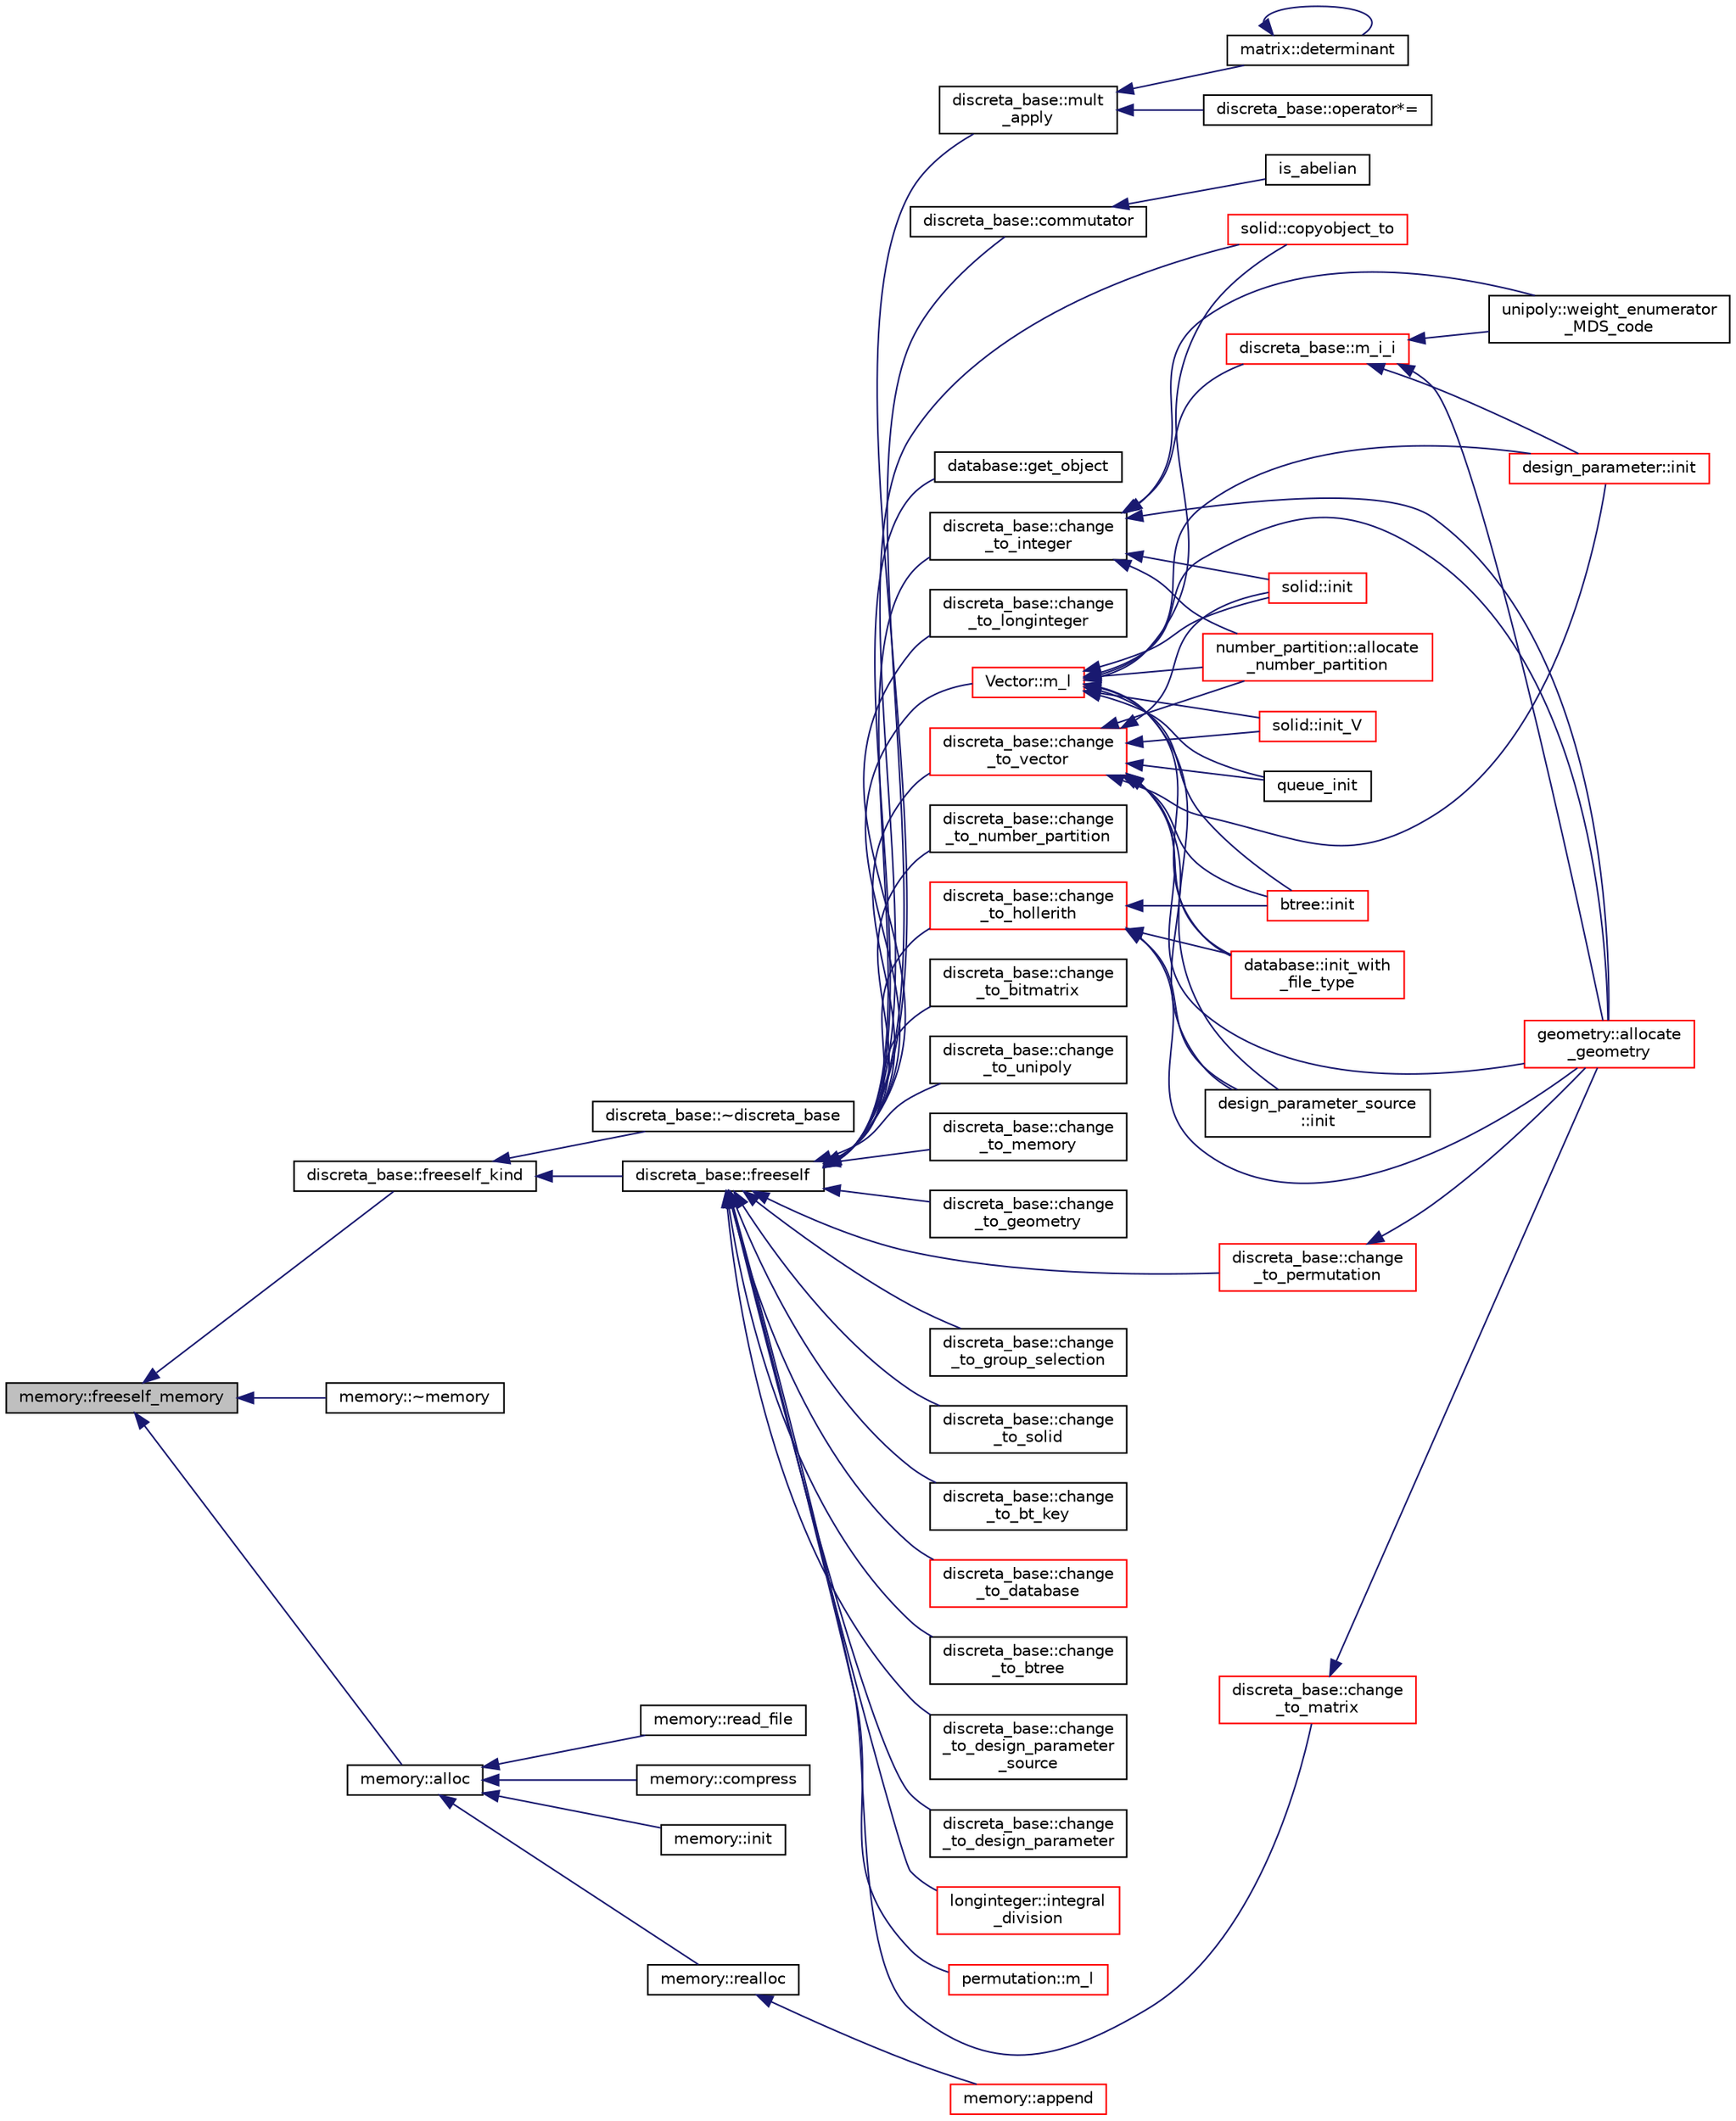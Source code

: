 digraph "memory::freeself_memory"
{
  edge [fontname="Helvetica",fontsize="10",labelfontname="Helvetica",labelfontsize="10"];
  node [fontname="Helvetica",fontsize="10",shape=record];
  rankdir="LR";
  Node239 [label="memory::freeself_memory",height=0.2,width=0.4,color="black", fillcolor="grey75", style="filled", fontcolor="black"];
  Node239 -> Node240 [dir="back",color="midnightblue",fontsize="10",style="solid",fontname="Helvetica"];
  Node240 [label="discreta_base::freeself_kind",height=0.2,width=0.4,color="black", fillcolor="white", style="filled",URL="$d7/d71/classdiscreta__base.html#a63a23ada2165b3838fab719ed458cec8"];
  Node240 -> Node241 [dir="back",color="midnightblue",fontsize="10",style="solid",fontname="Helvetica"];
  Node241 [label="discreta_base::~discreta_base",height=0.2,width=0.4,color="black", fillcolor="white", style="filled",URL="$d7/d71/classdiscreta__base.html#a14df6915d3622e941d8bd541a6818d0e"];
  Node240 -> Node242 [dir="back",color="midnightblue",fontsize="10",style="solid",fontname="Helvetica"];
  Node242 [label="discreta_base::freeself",height=0.2,width=0.4,color="black", fillcolor="white", style="filled",URL="$d7/d71/classdiscreta__base.html#a9a3c9501a562293b5667c11b9174d6e5"];
  Node242 -> Node243 [dir="back",color="midnightblue",fontsize="10",style="solid",fontname="Helvetica"];
  Node243 [label="discreta_base::mult\l_apply",height=0.2,width=0.4,color="black", fillcolor="white", style="filled",URL="$d7/d71/classdiscreta__base.html#a301b8d0527d3a60ba410bba87446f490"];
  Node243 -> Node244 [dir="back",color="midnightblue",fontsize="10",style="solid",fontname="Helvetica"];
  Node244 [label="discreta_base::operator*=",height=0.2,width=0.4,color="black", fillcolor="white", style="filled",URL="$d7/d71/classdiscreta__base.html#a26a19fcfe00422fe1d8a66d5b1b4a60a"];
  Node243 -> Node245 [dir="back",color="midnightblue",fontsize="10",style="solid",fontname="Helvetica"];
  Node245 [label="matrix::determinant",height=0.2,width=0.4,color="black", fillcolor="white", style="filled",URL="$d1/d8d/classmatrix.html#a75adb25c9f8753f1b81eafe4464b272a"];
  Node245 -> Node245 [dir="back",color="midnightblue",fontsize="10",style="solid",fontname="Helvetica"];
  Node242 -> Node246 [dir="back",color="midnightblue",fontsize="10",style="solid",fontname="Helvetica"];
  Node246 [label="discreta_base::commutator",height=0.2,width=0.4,color="black", fillcolor="white", style="filled",URL="$d7/d71/classdiscreta__base.html#a1d0bb4144e3eb15aaf877a0cea656c00"];
  Node246 -> Node247 [dir="back",color="midnightblue",fontsize="10",style="solid",fontname="Helvetica"];
  Node247 [label="is_abelian",height=0.2,width=0.4,color="black", fillcolor="white", style="filled",URL="$d0/dd3/perm__group__gens_8_c.html#ac0291199b2706f0eb554ae24d2e7cefc"];
  Node242 -> Node248 [dir="back",color="midnightblue",fontsize="10",style="solid",fontname="Helvetica"];
  Node248 [label="database::get_object",height=0.2,width=0.4,color="black", fillcolor="white", style="filled",URL="$db/d72/classdatabase.html#af183761e73fedbd560d9545a36060efc"];
  Node242 -> Node249 [dir="back",color="midnightblue",fontsize="10",style="solid",fontname="Helvetica"];
  Node249 [label="discreta_base::change\l_to_integer",height=0.2,width=0.4,color="black", fillcolor="white", style="filled",URL="$d7/d71/classdiscreta__base.html#a58a5a5bd8f8e6f2dd7b4483b66dc7bb9"];
  Node249 -> Node250 [dir="back",color="midnightblue",fontsize="10",style="solid",fontname="Helvetica"];
  Node250 [label="discreta_base::m_i_i",height=0.2,width=0.4,color="red", fillcolor="white", style="filled",URL="$d7/d71/classdiscreta__base.html#aa231464a9d4bc233f66608021c9ad997"];
  Node250 -> Node271 [dir="back",color="midnightblue",fontsize="10",style="solid",fontname="Helvetica"];
  Node271 [label="design_parameter::init",height=0.2,width=0.4,color="red", fillcolor="white", style="filled",URL="$da/d94/classdesign__parameter.html#af77829be8d9058a84169c36143307b5d"];
  Node250 -> Node399 [dir="back",color="midnightblue",fontsize="10",style="solid",fontname="Helvetica"];
  Node399 [label="geometry::allocate\l_geometry",height=0.2,width=0.4,color="red", fillcolor="white", style="filled",URL="$da/d44/classgeometry.html#a243e84ff38207957ad5976020c19a033"];
  Node250 -> Node415 [dir="back",color="midnightblue",fontsize="10",style="solid",fontname="Helvetica"];
  Node415 [label="unipoly::weight_enumerator\l_MDS_code",height=0.2,width=0.4,color="black", fillcolor="white", style="filled",URL="$d1/d89/classunipoly.html#ad9a4b7b883285271fc39528f74755a07"];
  Node249 -> Node399 [dir="back",color="midnightblue",fontsize="10",style="solid",fontname="Helvetica"];
  Node249 -> Node510 [dir="back",color="midnightblue",fontsize="10",style="solid",fontname="Helvetica"];
  Node510 [label="number_partition::allocate\l_number_partition",height=0.2,width=0.4,color="red", fillcolor="white", style="filled",URL="$df/d50/classnumber__partition.html#a3c5649dc95f5ca53df4b0c58de6c1dc5"];
  Node249 -> Node511 [dir="back",color="midnightblue",fontsize="10",style="solid",fontname="Helvetica"];
  Node511 [label="solid::init",height=0.2,width=0.4,color="red", fillcolor="white", style="filled",URL="$d8/def/classsolid.html#afc711954316958b35630fbc8542bcd05"];
  Node249 -> Node415 [dir="back",color="midnightblue",fontsize="10",style="solid",fontname="Helvetica"];
  Node242 -> Node513 [dir="back",color="midnightblue",fontsize="10",style="solid",fontname="Helvetica"];
  Node513 [label="discreta_base::change\l_to_longinteger",height=0.2,width=0.4,color="black", fillcolor="white", style="filled",URL="$d7/d71/classdiscreta__base.html#aa65b4b95b89b1df5ff8e0ef944e598a9"];
  Node242 -> Node514 [dir="back",color="midnightblue",fontsize="10",style="solid",fontname="Helvetica"];
  Node514 [label="discreta_base::change\l_to_vector",height=0.2,width=0.4,color="red", fillcolor="white", style="filled",URL="$d7/d71/classdiscreta__base.html#a66186d19c55ad54af11e2a040a763c38"];
  Node514 -> Node472 [dir="back",color="midnightblue",fontsize="10",style="solid",fontname="Helvetica"];
  Node472 [label="btree::init",height=0.2,width=0.4,color="red", fillcolor="white", style="filled",URL="$dd/db0/classbtree.html#a3c88706e9886f1f9bc142b511aeab642"];
  Node514 -> Node515 [dir="back",color="midnightblue",fontsize="10",style="solid",fontname="Helvetica"];
  Node515 [label="database::init_with\l_file_type",height=0.2,width=0.4,color="red", fillcolor="white", style="filled",URL="$db/d72/classdatabase.html#a3b7a27f69a64812a6bfd765158d62476"];
  Node514 -> Node271 [dir="back",color="midnightblue",fontsize="10",style="solid",fontname="Helvetica"];
  Node514 -> Node473 [dir="back",color="midnightblue",fontsize="10",style="solid",fontname="Helvetica"];
  Node473 [label="design_parameter_source\l::init",height=0.2,width=0.4,color="black", fillcolor="white", style="filled",URL="$df/d4b/classdesign__parameter__source.html#afccf1773adfffec18fd96efaec208b93"];
  Node514 -> Node399 [dir="back",color="midnightblue",fontsize="10",style="solid",fontname="Helvetica"];
  Node514 -> Node299 [dir="back",color="midnightblue",fontsize="10",style="solid",fontname="Helvetica"];
  Node299 [label="queue_init",height=0.2,width=0.4,color="black", fillcolor="white", style="filled",URL="$d3/d72/global_8_c.html#a5fc0dec58681e5be05ad2041d536a7b7"];
  Node514 -> Node510 [dir="back",color="midnightblue",fontsize="10",style="solid",fontname="Helvetica"];
  Node514 -> Node511 [dir="back",color="midnightblue",fontsize="10",style="solid",fontname="Helvetica"];
  Node514 -> Node481 [dir="back",color="midnightblue",fontsize="10",style="solid",fontname="Helvetica"];
  Node481 [label="solid::init_V",height=0.2,width=0.4,color="red", fillcolor="white", style="filled",URL="$d8/def/classsolid.html#a0b156ca77a137dc8aa94ab22d048e542"];
  Node242 -> Node517 [dir="back",color="midnightblue",fontsize="10",style="solid",fontname="Helvetica"];
  Node517 [label="discreta_base::change\l_to_permutation",height=0.2,width=0.4,color="red", fillcolor="white", style="filled",URL="$d7/d71/classdiscreta__base.html#a38e11ff129ddc29d67b54520e9a0a538"];
  Node517 -> Node399 [dir="back",color="midnightblue",fontsize="10",style="solid",fontname="Helvetica"];
  Node242 -> Node520 [dir="back",color="midnightblue",fontsize="10",style="solid",fontname="Helvetica"];
  Node520 [label="discreta_base::change\l_to_number_partition",height=0.2,width=0.4,color="black", fillcolor="white", style="filled",URL="$d7/d71/classdiscreta__base.html#a15be55441d3768c506bf9faabeef9b5b"];
  Node242 -> Node521 [dir="back",color="midnightblue",fontsize="10",style="solid",fontname="Helvetica"];
  Node521 [label="discreta_base::change\l_to_matrix",height=0.2,width=0.4,color="red", fillcolor="white", style="filled",URL="$d7/d71/classdiscreta__base.html#a51f1aaa0764c4161c0dbd981091ca5cb"];
  Node521 -> Node399 [dir="back",color="midnightblue",fontsize="10",style="solid",fontname="Helvetica"];
  Node242 -> Node523 [dir="back",color="midnightblue",fontsize="10",style="solid",fontname="Helvetica"];
  Node523 [label="discreta_base::change\l_to_bitmatrix",height=0.2,width=0.4,color="black", fillcolor="white", style="filled",URL="$d7/d71/classdiscreta__base.html#adcb7fdf185f23731b42c96488599919e"];
  Node242 -> Node524 [dir="back",color="midnightblue",fontsize="10",style="solid",fontname="Helvetica"];
  Node524 [label="discreta_base::change\l_to_unipoly",height=0.2,width=0.4,color="black", fillcolor="white", style="filled",URL="$d7/d71/classdiscreta__base.html#a436a1d89a0e7a13ba1ad0ff5813c03ed"];
  Node242 -> Node525 [dir="back",color="midnightblue",fontsize="10",style="solid",fontname="Helvetica"];
  Node525 [label="discreta_base::change\l_to_memory",height=0.2,width=0.4,color="black", fillcolor="white", style="filled",URL="$d7/d71/classdiscreta__base.html#a21a76b868e94f17a6579997f0a50a006"];
  Node242 -> Node526 [dir="back",color="midnightblue",fontsize="10",style="solid",fontname="Helvetica"];
  Node526 [label="discreta_base::change\l_to_geometry",height=0.2,width=0.4,color="black", fillcolor="white", style="filled",URL="$d7/d71/classdiscreta__base.html#a5a3efbeeb01c41259b91ed2d87bfcbb2"];
  Node242 -> Node527 [dir="back",color="midnightblue",fontsize="10",style="solid",fontname="Helvetica"];
  Node527 [label="discreta_base::change\l_to_hollerith",height=0.2,width=0.4,color="red", fillcolor="white", style="filled",URL="$d7/d71/classdiscreta__base.html#a10f410adc814d4568e3b0f84550c4ca1"];
  Node527 -> Node472 [dir="back",color="midnightblue",fontsize="10",style="solid",fontname="Helvetica"];
  Node527 -> Node515 [dir="back",color="midnightblue",fontsize="10",style="solid",fontname="Helvetica"];
  Node527 -> Node473 [dir="back",color="midnightblue",fontsize="10",style="solid",fontname="Helvetica"];
  Node527 -> Node399 [dir="back",color="midnightblue",fontsize="10",style="solid",fontname="Helvetica"];
  Node242 -> Node528 [dir="back",color="midnightblue",fontsize="10",style="solid",fontname="Helvetica"];
  Node528 [label="discreta_base::change\l_to_group_selection",height=0.2,width=0.4,color="black", fillcolor="white", style="filled",URL="$d7/d71/classdiscreta__base.html#a6b269515e796a08da4db719ae2dbdca9"];
  Node242 -> Node529 [dir="back",color="midnightblue",fontsize="10",style="solid",fontname="Helvetica"];
  Node529 [label="discreta_base::change\l_to_solid",height=0.2,width=0.4,color="black", fillcolor="white", style="filled",URL="$d7/d71/classdiscreta__base.html#adb0b11a85434f969b3895cb46b67e8c2"];
  Node242 -> Node530 [dir="back",color="midnightblue",fontsize="10",style="solid",fontname="Helvetica"];
  Node530 [label="discreta_base::change\l_to_bt_key",height=0.2,width=0.4,color="black", fillcolor="white", style="filled",URL="$d7/d71/classdiscreta__base.html#af08930510236fe08941bb5c1e4768fe9"];
  Node242 -> Node531 [dir="back",color="midnightblue",fontsize="10",style="solid",fontname="Helvetica"];
  Node531 [label="discreta_base::change\l_to_database",height=0.2,width=0.4,color="red", fillcolor="white", style="filled",URL="$d7/d71/classdiscreta__base.html#a9187fb1e0526e3d327b78bb19475ae40"];
  Node242 -> Node532 [dir="back",color="midnightblue",fontsize="10",style="solid",fontname="Helvetica"];
  Node532 [label="discreta_base::change\l_to_btree",height=0.2,width=0.4,color="black", fillcolor="white", style="filled",URL="$d7/d71/classdiscreta__base.html#a75c8608cf54191c17ee48817cc4dda17"];
  Node242 -> Node533 [dir="back",color="midnightblue",fontsize="10",style="solid",fontname="Helvetica"];
  Node533 [label="discreta_base::change\l_to_design_parameter\l_source",height=0.2,width=0.4,color="black", fillcolor="white", style="filled",URL="$d7/d71/classdiscreta__base.html#adef7252719a3b1b5261d6bc6c44dbda4"];
  Node242 -> Node534 [dir="back",color="midnightblue",fontsize="10",style="solid",fontname="Helvetica"];
  Node534 [label="discreta_base::change\l_to_design_parameter",height=0.2,width=0.4,color="black", fillcolor="white", style="filled",URL="$d7/d71/classdiscreta__base.html#ab207ed39acee5f447708dc9fcfd29e0a"];
  Node242 -> Node535 [dir="back",color="midnightblue",fontsize="10",style="solid",fontname="Helvetica"];
  Node535 [label="longinteger::integral\l_division",height=0.2,width=0.4,color="red", fillcolor="white", style="filled",URL="$d3/d71/classlonginteger.html#a692f761cfc91770ca40ab5c2df4bd358"];
  Node242 -> Node540 [dir="back",color="midnightblue",fontsize="10",style="solid",fontname="Helvetica"];
  Node540 [label="permutation::m_l",height=0.2,width=0.4,color="red", fillcolor="white", style="filled",URL="$d0/d08/classpermutation.html#a9cf73421f89b2c24cf2d08f002752030"];
  Node242 -> Node548 [dir="back",color="midnightblue",fontsize="10",style="solid",fontname="Helvetica"];
  Node548 [label="solid::copyobject_to",height=0.2,width=0.4,color="red", fillcolor="white", style="filled",URL="$d8/def/classsolid.html#a7f35a904885ef626d1a74663fe2cad62"];
  Node242 -> Node550 [dir="back",color="midnightblue",fontsize="10",style="solid",fontname="Helvetica"];
  Node550 [label="Vector::m_l",height=0.2,width=0.4,color="red", fillcolor="white", style="filled",URL="$d5/db2/class_vector.html#a00f5520c2a6b4f5282a1a8bcf8ea74eb"];
  Node550 -> Node472 [dir="back",color="midnightblue",fontsize="10",style="solid",fontname="Helvetica"];
  Node550 -> Node515 [dir="back",color="midnightblue",fontsize="10",style="solid",fontname="Helvetica"];
  Node550 -> Node271 [dir="back",color="midnightblue",fontsize="10",style="solid",fontname="Helvetica"];
  Node550 -> Node473 [dir="back",color="midnightblue",fontsize="10",style="solid",fontname="Helvetica"];
  Node550 -> Node399 [dir="back",color="midnightblue",fontsize="10",style="solid",fontname="Helvetica"];
  Node550 -> Node299 [dir="back",color="midnightblue",fontsize="10",style="solid",fontname="Helvetica"];
  Node550 -> Node510 [dir="back",color="midnightblue",fontsize="10",style="solid",fontname="Helvetica"];
  Node550 -> Node511 [dir="back",color="midnightblue",fontsize="10",style="solid",fontname="Helvetica"];
  Node550 -> Node481 [dir="back",color="midnightblue",fontsize="10",style="solid",fontname="Helvetica"];
  Node550 -> Node548 [dir="back",color="midnightblue",fontsize="10",style="solid",fontname="Helvetica"];
  Node239 -> Node608 [dir="back",color="midnightblue",fontsize="10",style="solid",fontname="Helvetica"];
  Node608 [label="memory::~memory",height=0.2,width=0.4,color="black", fillcolor="white", style="filled",URL="$d8/d99/classmemory.html#ae5893b724ce22f38b776558384f21680"];
  Node239 -> Node609 [dir="back",color="midnightblue",fontsize="10",style="solid",fontname="Helvetica"];
  Node609 [label="memory::alloc",height=0.2,width=0.4,color="black", fillcolor="white", style="filled",URL="$d8/d99/classmemory.html#a44ac20be537668e94b5d42e6a6c74b6f"];
  Node609 -> Node610 [dir="back",color="midnightblue",fontsize="10",style="solid",fontname="Helvetica"];
  Node610 [label="memory::init",height=0.2,width=0.4,color="black", fillcolor="white", style="filled",URL="$d8/d99/classmemory.html#a616200900a07046cd6b0b86f12765909"];
  Node609 -> Node611 [dir="back",color="midnightblue",fontsize="10",style="solid",fontname="Helvetica"];
  Node611 [label="memory::realloc",height=0.2,width=0.4,color="black", fillcolor="white", style="filled",URL="$d8/d99/classmemory.html#a8aaa32764cd9a497d57740b5cb47953b"];
  Node611 -> Node612 [dir="back",color="midnightblue",fontsize="10",style="solid",fontname="Helvetica"];
  Node612 [label="memory::append",height=0.2,width=0.4,color="red", fillcolor="white", style="filled",URL="$d8/d99/classmemory.html#a2ad10d7a4707651f6b101d919f8402ed"];
  Node609 -> Node615 [dir="back",color="midnightblue",fontsize="10",style="solid",fontname="Helvetica"];
  Node615 [label="memory::read_file",height=0.2,width=0.4,color="black", fillcolor="white", style="filled",URL="$d8/d99/classmemory.html#af8d8b6de66f74f406ee48bb5e3825bb8"];
  Node609 -> Node616 [dir="back",color="midnightblue",fontsize="10",style="solid",fontname="Helvetica"];
  Node616 [label="memory::compress",height=0.2,width=0.4,color="black", fillcolor="white", style="filled",URL="$d8/d99/classmemory.html#afadcbb4b0b076d7f9552a9102b467683"];
}
